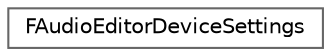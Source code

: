 digraph "Graphical Class Hierarchy"
{
 // INTERACTIVE_SVG=YES
 // LATEX_PDF_SIZE
  bgcolor="transparent";
  edge [fontname=Helvetica,fontsize=10,labelfontname=Helvetica,labelfontsize=10];
  node [fontname=Helvetica,fontsize=10,shape=box,height=0.2,width=0.4];
  rankdir="LR";
  Node0 [id="Node000000",label="FAudioEditorDeviceSettings",height=0.2,width=0.4,color="grey40", fillcolor="white", style="filled",URL="$db/d1c/structFAudioEditorDeviceSettings.html",tooltip=" "];
}
